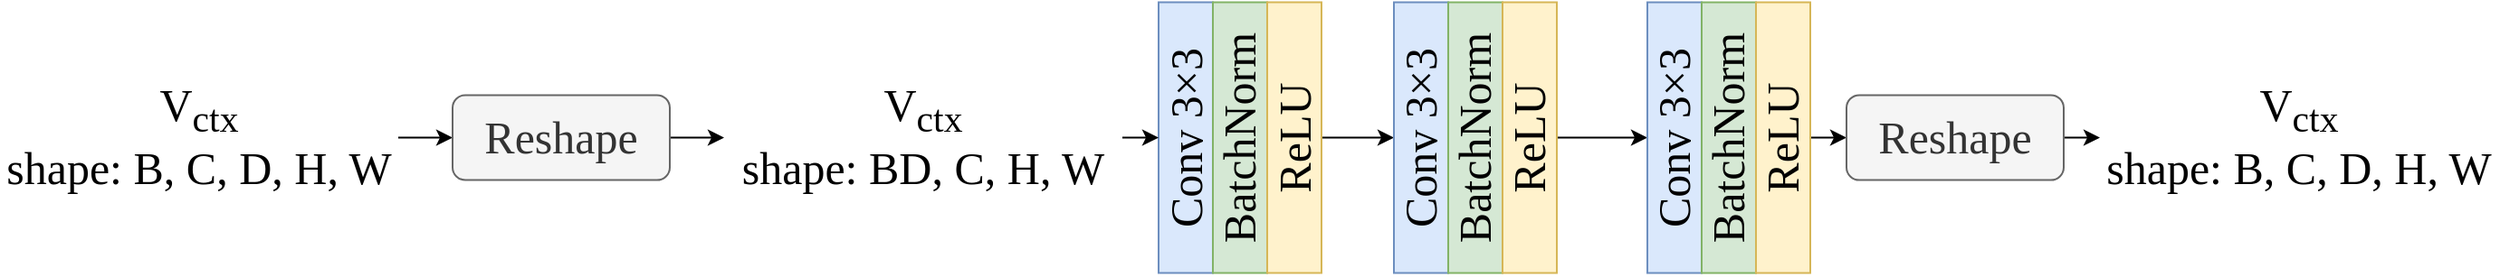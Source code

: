 <mxfile version="26.1.0">
  <diagram name="第 1 页" id="xtWA2BFWSO_vwdr7kO1s">
    <mxGraphModel dx="2194" dy="1214" grid="1" gridSize="10" guides="1" tooltips="1" connect="1" arrows="1" fold="1" page="1" pageScale="1" pageWidth="1600" pageHeight="900" math="0" shadow="0">
      <root>
        <mxCell id="0" />
        <mxCell id="1" parent="0" />
        <mxCell id="btyJTS1Y750vnI5qGrP--1" value="Conv 3×3" style="rounded=0;whiteSpace=wrap;html=1;rotation=-90;fontSize=25;fontFamily=Times New Roman;fillColor=#dae8fc;strokeColor=#6c8ebf;" vertex="1" parent="1">
          <mxGeometry x="660" y="155.25" width="150" height="30" as="geometry" />
        </mxCell>
        <mxCell id="btyJTS1Y750vnI5qGrP--2" value="" style="endArrow=classic;html=1;rounded=0;entryX=0;entryY=0.5;entryDx=0;entryDy=0;exitX=1;exitY=0.5;exitDx=0;exitDy=0;" edge="1" parent="1" source="btyJTS1Y750vnI5qGrP--3" target="btyJTS1Y750vnI5qGrP--4">
          <mxGeometry width="50" height="50" relative="1" as="geometry">
            <mxPoint x="390" y="169.99" as="sourcePoint" />
            <mxPoint x="380" y="139.99" as="targetPoint" />
          </mxGeometry>
        </mxCell>
        <mxCell id="btyJTS1Y750vnI5qGrP--3" value="V&lt;sub&gt;ctx&lt;/sub&gt;&lt;div&gt;shape: B, C, D, H, W&lt;/div&gt;" style="text;html=1;align=center;verticalAlign=middle;whiteSpace=wrap;rounded=0;fontFamily=Times New Roman;fontSize=25;" vertex="1" parent="1">
          <mxGeometry x="80" y="137.62" width="220" height="65.26" as="geometry" />
        </mxCell>
        <mxCell id="btyJTS1Y750vnI5qGrP--6" style="edgeStyle=orthogonalEdgeStyle;rounded=0;orthogonalLoop=1;jettySize=auto;html=1;entryX=0;entryY=0.5;entryDx=0;entryDy=0;" edge="1" parent="1" source="btyJTS1Y750vnI5qGrP--4" target="btyJTS1Y750vnI5qGrP--5">
          <mxGeometry relative="1" as="geometry" />
        </mxCell>
        <mxCell id="btyJTS1Y750vnI5qGrP--4" value="Reshape" style="rounded=1;whiteSpace=wrap;html=1;fontFamily=Times New Roman;fontSize=25;fillColor=#f5f5f5;fontColor=#333333;strokeColor=#666666;" vertex="1" parent="1">
          <mxGeometry x="330" y="146.69" width="120" height="47.11" as="geometry" />
        </mxCell>
        <mxCell id="btyJTS1Y750vnI5qGrP--9" style="edgeStyle=orthogonalEdgeStyle;rounded=0;orthogonalLoop=1;jettySize=auto;html=1;entryX=0.5;entryY=0;entryDx=0;entryDy=0;" edge="1" parent="1" source="btyJTS1Y750vnI5qGrP--5" target="btyJTS1Y750vnI5qGrP--1">
          <mxGeometry relative="1" as="geometry" />
        </mxCell>
        <mxCell id="btyJTS1Y750vnI5qGrP--5" value="V&lt;sub&gt;ctx&lt;/sub&gt;&lt;div&gt;shape: BD, C, H, W&lt;/div&gt;" style="text;html=1;align=center;verticalAlign=middle;whiteSpace=wrap;rounded=0;fontFamily=Times New Roman;fontSize=25;" vertex="1" parent="1">
          <mxGeometry x="480" y="137.62" width="220" height="65.26" as="geometry" />
        </mxCell>
        <mxCell id="btyJTS1Y750vnI5qGrP--7" value="BatchNorm" style="rounded=0;whiteSpace=wrap;html=1;rotation=-90;fontSize=25;fontFamily=Times New Roman;fillColor=#d5e8d4;strokeColor=#82b366;" vertex="1" parent="1">
          <mxGeometry x="690" y="155.26" width="150" height="30" as="geometry" />
        </mxCell>
        <mxCell id="btyJTS1Y750vnI5qGrP--14" style="edgeStyle=orthogonalEdgeStyle;rounded=0;orthogonalLoop=1;jettySize=auto;html=1;entryX=0.5;entryY=0;entryDx=0;entryDy=0;" edge="1" parent="1" source="btyJTS1Y750vnI5qGrP--8" target="btyJTS1Y750vnI5qGrP--10">
          <mxGeometry relative="1" as="geometry" />
        </mxCell>
        <mxCell id="btyJTS1Y750vnI5qGrP--8" value="ReLU" style="rounded=0;whiteSpace=wrap;html=1;rotation=-90;fontSize=25;fontFamily=Times New Roman;fillColor=#fff2cc;strokeColor=#d6b656;" vertex="1" parent="1">
          <mxGeometry x="720" y="155.25" width="150" height="30" as="geometry" />
        </mxCell>
        <mxCell id="btyJTS1Y750vnI5qGrP--10" value="Conv 3×3" style="rounded=0;whiteSpace=wrap;html=1;rotation=-90;fontSize=25;fontFamily=Times New Roman;fillColor=#dae8fc;strokeColor=#6c8ebf;" vertex="1" parent="1">
          <mxGeometry x="790" y="155.26" width="150" height="30" as="geometry" />
        </mxCell>
        <mxCell id="btyJTS1Y750vnI5qGrP--11" value="BatchNorm" style="rounded=0;whiteSpace=wrap;html=1;rotation=-90;fontSize=25;fontFamily=Times New Roman;fillColor=#d5e8d4;strokeColor=#82b366;" vertex="1" parent="1">
          <mxGeometry x="820" y="155.27" width="150" height="30" as="geometry" />
        </mxCell>
        <mxCell id="btyJTS1Y750vnI5qGrP--19" style="edgeStyle=orthogonalEdgeStyle;rounded=0;orthogonalLoop=1;jettySize=auto;html=1;entryX=0.5;entryY=0;entryDx=0;entryDy=0;" edge="1" parent="1" source="btyJTS1Y750vnI5qGrP--12" target="btyJTS1Y750vnI5qGrP--16">
          <mxGeometry relative="1" as="geometry" />
        </mxCell>
        <mxCell id="btyJTS1Y750vnI5qGrP--12" value="ReLU" style="rounded=0;whiteSpace=wrap;html=1;rotation=-90;fontSize=25;fontFamily=Times New Roman;fillColor=#fff2cc;strokeColor=#d6b656;" vertex="1" parent="1">
          <mxGeometry x="850" y="155.26" width="150" height="30" as="geometry" />
        </mxCell>
        <mxCell id="btyJTS1Y750vnI5qGrP--16" value="Conv 3×3" style="rounded=0;whiteSpace=wrap;html=1;rotation=-90;fontSize=25;fontFamily=Times New Roman;fillColor=#dae8fc;strokeColor=#6c8ebf;" vertex="1" parent="1">
          <mxGeometry x="930" y="155.27" width="150" height="30" as="geometry" />
        </mxCell>
        <mxCell id="btyJTS1Y750vnI5qGrP--17" value="BatchNorm" style="rounded=0;whiteSpace=wrap;html=1;rotation=-90;fontSize=25;fontFamily=Times New Roman;fillColor=#d5e8d4;strokeColor=#82b366;" vertex="1" parent="1">
          <mxGeometry x="960" y="155.28" width="150" height="30" as="geometry" />
        </mxCell>
        <mxCell id="btyJTS1Y750vnI5qGrP--20" style="edgeStyle=orthogonalEdgeStyle;rounded=0;orthogonalLoop=1;jettySize=auto;html=1;entryX=0;entryY=0.5;entryDx=0;entryDy=0;" edge="1" parent="1" source="btyJTS1Y750vnI5qGrP--18" target="btyJTS1Y750vnI5qGrP--21">
          <mxGeometry relative="1" as="geometry">
            <mxPoint x="1170" y="170.27" as="targetPoint" />
          </mxGeometry>
        </mxCell>
        <mxCell id="btyJTS1Y750vnI5qGrP--18" value="ReLU" style="rounded=0;whiteSpace=wrap;html=1;rotation=-90;fontSize=25;fontFamily=Times New Roman;fillColor=#fff2cc;strokeColor=#d6b656;" vertex="1" parent="1">
          <mxGeometry x="990" y="155.27" width="150" height="30" as="geometry" />
        </mxCell>
        <mxCell id="btyJTS1Y750vnI5qGrP--24" style="edgeStyle=orthogonalEdgeStyle;rounded=0;orthogonalLoop=1;jettySize=auto;html=1;entryX=0;entryY=0.5;entryDx=0;entryDy=0;" edge="1" parent="1" source="btyJTS1Y750vnI5qGrP--21" target="btyJTS1Y750vnI5qGrP--23">
          <mxGeometry relative="1" as="geometry" />
        </mxCell>
        <mxCell id="btyJTS1Y750vnI5qGrP--21" value="Reshape" style="rounded=1;whiteSpace=wrap;html=1;fontFamily=Times New Roman;fontSize=25;fillColor=#f5f5f5;fontColor=#333333;strokeColor=#666666;" vertex="1" parent="1">
          <mxGeometry x="1100" y="146.69" width="120" height="47.11" as="geometry" />
        </mxCell>
        <mxCell id="btyJTS1Y750vnI5qGrP--23" value="V&lt;sub&gt;ctx&lt;/sub&gt;&lt;div&gt;shape: B, C, D, H, W&lt;/div&gt;" style="text;html=1;align=center;verticalAlign=middle;whiteSpace=wrap;rounded=0;fontFamily=Times New Roman;fontSize=25;" vertex="1" parent="1">
          <mxGeometry x="1240" y="137.65" width="220" height="65.26" as="geometry" />
        </mxCell>
      </root>
    </mxGraphModel>
  </diagram>
</mxfile>
